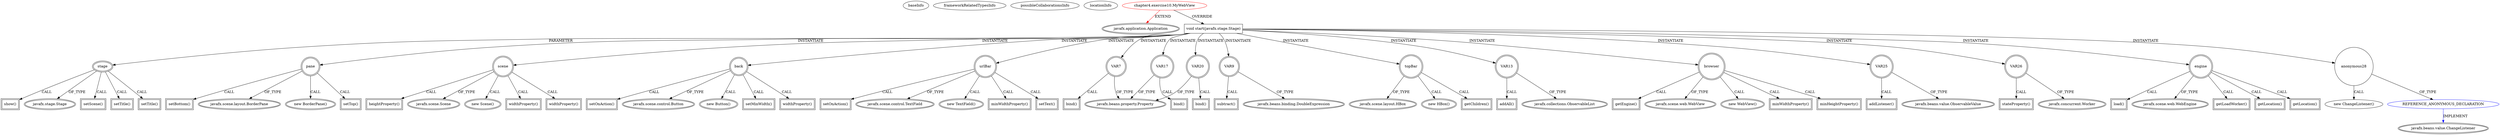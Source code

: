 digraph {
baseInfo[graphId=4505,category="extension_graph",isAnonymous=false,possibleRelation=true]
frameworkRelatedTypesInfo[0="javafx.application.Application"]
possibleCollaborationsInfo[0="4505~OVERRIDING_METHOD_DECLARATION-INSTANTIATION-~javafx.application.Application ~javafx.beans.value.ChangeListener ~false~true"]
locationInfo[projectName="tatsuyafw-java8-training",filePath="/tatsuyafw-java8-training/java8-training-master/src/chapter4/exercise10/MyWebView.java",contextSignature="MyWebView",graphId="4505"]
0[label="chapter4.exercise10.MyWebView",vertexType="ROOT_CLIENT_CLASS_DECLARATION",isFrameworkType=false,color=red]
1[label="javafx.application.Application",vertexType="FRAMEWORK_CLASS_TYPE",isFrameworkType=true,peripheries=2]
2[label="void start(javafx.stage.Stage)",vertexType="OVERRIDING_METHOD_DECLARATION",isFrameworkType=false,shape=box]
3[label="stage",vertexType="PARAMETER_DECLARATION",isFrameworkType=true,peripheries=2]
4[label="javafx.stage.Stage",vertexType="FRAMEWORK_CLASS_TYPE",isFrameworkType=true,peripheries=2]
6[label="pane",vertexType="VARIABLE_EXPRESION",isFrameworkType=true,peripheries=2,shape=circle]
7[label="javafx.scene.layout.BorderPane",vertexType="FRAMEWORK_CLASS_TYPE",isFrameworkType=true,peripheries=2]
5[label="new BorderPane()",vertexType="CONSTRUCTOR_CALL",isFrameworkType=true,peripheries=2]
9[label="scene",vertexType="VARIABLE_EXPRESION",isFrameworkType=true,peripheries=2,shape=circle]
10[label="javafx.scene.Scene",vertexType="FRAMEWORK_CLASS_TYPE",isFrameworkType=true,peripheries=2]
8[label="new Scene()",vertexType="CONSTRUCTOR_CALL",isFrameworkType=true,peripheries=2]
12[label="setScene()",vertexType="INSIDE_CALL",isFrameworkType=true,peripheries=2,shape=box]
14[label="setTitle()",vertexType="INSIDE_CALL",isFrameworkType=true,peripheries=2,shape=box]
16[label="back",vertexType="VARIABLE_EXPRESION",isFrameworkType=true,peripheries=2,shape=circle]
17[label="javafx.scene.control.Button",vertexType="FRAMEWORK_CLASS_TYPE",isFrameworkType=true,peripheries=2]
15[label="new Button()",vertexType="CONSTRUCTOR_CALL",isFrameworkType=true,peripheries=2]
19[label="setMinWidth()",vertexType="INSIDE_CALL",isFrameworkType=true,peripheries=2,shape=box]
21[label="urlBar",vertexType="VARIABLE_EXPRESION",isFrameworkType=true,peripheries=2,shape=circle]
22[label="javafx.scene.control.TextField",vertexType="FRAMEWORK_CLASS_TYPE",isFrameworkType=true,peripheries=2]
20[label="new TextField()",vertexType="CONSTRUCTOR_CALL",isFrameworkType=true,peripheries=2]
23[label="VAR7",vertexType="VARIABLE_EXPRESION",isFrameworkType=true,peripheries=2,shape=circle]
25[label="javafx.beans.property.Property",vertexType="FRAMEWORK_INTERFACE_TYPE",isFrameworkType=true,peripheries=2]
24[label="bind()",vertexType="INSIDE_CALL",isFrameworkType=true,peripheries=2,shape=box]
27[label="minWidthProperty()",vertexType="INSIDE_CALL",isFrameworkType=true,peripheries=2,shape=box]
28[label="VAR9",vertexType="VARIABLE_EXPRESION",isFrameworkType=true,peripheries=2,shape=circle]
30[label="javafx.beans.binding.DoubleExpression",vertexType="FRAMEWORK_CLASS_TYPE",isFrameworkType=true,peripheries=2]
29[label="subtract()",vertexType="INSIDE_CALL",isFrameworkType=true,peripheries=2,shape=box]
32[label="widthProperty()",vertexType="INSIDE_CALL",isFrameworkType=true,peripheries=2,shape=box]
34[label="widthProperty()",vertexType="INSIDE_CALL",isFrameworkType=true,peripheries=2,shape=box]
36[label="topBar",vertexType="VARIABLE_EXPRESION",isFrameworkType=true,peripheries=2,shape=circle]
37[label="javafx.scene.layout.HBox",vertexType="FRAMEWORK_CLASS_TYPE",isFrameworkType=true,peripheries=2]
35[label="new HBox()",vertexType="CONSTRUCTOR_CALL",isFrameworkType=true,peripheries=2]
38[label="VAR13",vertexType="VARIABLE_EXPRESION",isFrameworkType=true,peripheries=2,shape=circle]
40[label="javafx.collections.ObservableList",vertexType="FRAMEWORK_INTERFACE_TYPE",isFrameworkType=true,peripheries=2]
39[label="addAll()",vertexType="INSIDE_CALL",isFrameworkType=true,peripheries=2,shape=box]
42[label="getChildren()",vertexType="INSIDE_CALL",isFrameworkType=true,peripheries=2,shape=box]
44[label="setTop()",vertexType="INSIDE_CALL",isFrameworkType=true,peripheries=2,shape=box]
46[label="browser",vertexType="VARIABLE_EXPRESION",isFrameworkType=true,peripheries=2,shape=circle]
47[label="javafx.scene.web.WebView",vertexType="FRAMEWORK_CLASS_TYPE",isFrameworkType=true,peripheries=2]
45[label="new WebView()",vertexType="CONSTRUCTOR_CALL",isFrameworkType=true,peripheries=2]
48[label="VAR17",vertexType="VARIABLE_EXPRESION",isFrameworkType=true,peripheries=2,shape=circle]
49[label="bind()",vertexType="INSIDE_CALL",isFrameworkType=true,peripheries=2,shape=box]
52[label="minWidthProperty()",vertexType="INSIDE_CALL",isFrameworkType=true,peripheries=2,shape=box]
54[label="widthProperty()",vertexType="INSIDE_CALL",isFrameworkType=true,peripheries=2,shape=box]
55[label="VAR20",vertexType="VARIABLE_EXPRESION",isFrameworkType=true,peripheries=2,shape=circle]
56[label="bind()",vertexType="INSIDE_CALL",isFrameworkType=true,peripheries=2,shape=box]
59[label="minHeightProperty()",vertexType="INSIDE_CALL",isFrameworkType=true,peripheries=2,shape=box]
61[label="heightProperty()",vertexType="INSIDE_CALL",isFrameworkType=true,peripheries=2,shape=box]
63[label="setBottom()",vertexType="INSIDE_CALL",isFrameworkType=true,peripheries=2,shape=box]
65[label="getEngine()",vertexType="INSIDE_CALL",isFrameworkType=true,peripheries=2,shape=box]
66[label="VAR25",vertexType="VARIABLE_EXPRESION",isFrameworkType=true,peripheries=2,shape=circle]
68[label="javafx.beans.value.ObservableValue",vertexType="FRAMEWORK_INTERFACE_TYPE",isFrameworkType=true,peripheries=2]
67[label="addListener()",vertexType="INSIDE_CALL",isFrameworkType=true,peripheries=2,shape=box]
69[label="VAR26",vertexType="VARIABLE_EXPRESION",isFrameworkType=true,peripheries=2,shape=circle]
71[label="javafx.concurrent.Worker",vertexType="FRAMEWORK_INTERFACE_TYPE",isFrameworkType=true,peripheries=2]
70[label="stateProperty()",vertexType="INSIDE_CALL",isFrameworkType=true,peripheries=2,shape=box]
72[label="engine",vertexType="VARIABLE_EXPRESION",isFrameworkType=true,peripheries=2,shape=circle]
74[label="javafx.scene.web.WebEngine",vertexType="FRAMEWORK_CLASS_TYPE",isFrameworkType=true,peripheries=2]
73[label="getLoadWorker()",vertexType="INSIDE_CALL",isFrameworkType=true,peripheries=2,shape=box]
76[label="anonymous28",vertexType="VARIABLE_EXPRESION",isFrameworkType=false,shape=circle]
77[label="REFERENCE_ANONYMOUS_DECLARATION",vertexType="REFERENCE_ANONYMOUS_DECLARATION",isFrameworkType=false,color=blue]
78[label="javafx.beans.value.ChangeListener",vertexType="FRAMEWORK_INTERFACE_TYPE",isFrameworkType=true,peripheries=2]
75[label="new ChangeListener()",vertexType="CONSTRUCTOR_CALL",isFrameworkType=false]
80[label="setTitle()",vertexType="INSIDE_CALL",isFrameworkType=true,peripheries=2,shape=box]
82[label="getLocation()",vertexType="INSIDE_CALL",isFrameworkType=true,peripheries=2,shape=box]
84[label="setText()",vertexType="INSIDE_CALL",isFrameworkType=true,peripheries=2,shape=box]
86[label="getLocation()",vertexType="INSIDE_CALL",isFrameworkType=true,peripheries=2,shape=box]
88[label="load()",vertexType="INSIDE_CALL",isFrameworkType=true,peripheries=2,shape=box]
90[label="setOnAction()",vertexType="INSIDE_CALL",isFrameworkType=true,peripheries=2,shape=box]
92[label="setOnAction()",vertexType="INSIDE_CALL",isFrameworkType=true,peripheries=2,shape=box]
94[label="show()",vertexType="INSIDE_CALL",isFrameworkType=true,peripheries=2,shape=box]
0->1[label="EXTEND",color=red]
0->2[label="OVERRIDE"]
3->4[label="OF_TYPE"]
2->3[label="PARAMETER"]
2->6[label="INSTANTIATE"]
6->7[label="OF_TYPE"]
6->5[label="CALL"]
2->9[label="INSTANTIATE"]
9->10[label="OF_TYPE"]
9->8[label="CALL"]
3->12[label="CALL"]
3->14[label="CALL"]
2->16[label="INSTANTIATE"]
16->17[label="OF_TYPE"]
16->15[label="CALL"]
16->19[label="CALL"]
2->21[label="INSTANTIATE"]
21->22[label="OF_TYPE"]
21->20[label="CALL"]
2->23[label="INSTANTIATE"]
23->25[label="OF_TYPE"]
23->24[label="CALL"]
21->27[label="CALL"]
2->28[label="INSTANTIATE"]
28->30[label="OF_TYPE"]
28->29[label="CALL"]
9->32[label="CALL"]
16->34[label="CALL"]
2->36[label="INSTANTIATE"]
36->37[label="OF_TYPE"]
36->35[label="CALL"]
2->38[label="INSTANTIATE"]
38->40[label="OF_TYPE"]
38->39[label="CALL"]
36->42[label="CALL"]
6->44[label="CALL"]
2->46[label="INSTANTIATE"]
46->47[label="OF_TYPE"]
46->45[label="CALL"]
2->48[label="INSTANTIATE"]
48->25[label="OF_TYPE"]
48->49[label="CALL"]
46->52[label="CALL"]
9->54[label="CALL"]
2->55[label="INSTANTIATE"]
55->25[label="OF_TYPE"]
55->56[label="CALL"]
46->59[label="CALL"]
9->61[label="CALL"]
6->63[label="CALL"]
46->65[label="CALL"]
2->66[label="INSTANTIATE"]
66->68[label="OF_TYPE"]
66->67[label="CALL"]
2->69[label="INSTANTIATE"]
69->71[label="OF_TYPE"]
69->70[label="CALL"]
2->72[label="INSTANTIATE"]
72->74[label="OF_TYPE"]
72->73[label="CALL"]
2->76[label="INSTANTIATE"]
77->78[label="IMPLEMENT",color=blue]
76->77[label="OF_TYPE"]
76->75[label="CALL"]
3->80[label="CALL"]
72->82[label="CALL"]
21->84[label="CALL"]
72->86[label="CALL"]
72->88[label="CALL"]
16->90[label="CALL"]
21->92[label="CALL"]
3->94[label="CALL"]
}
